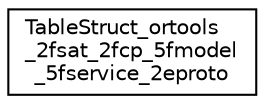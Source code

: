 digraph "Graphical Class Hierarchy"
{
 // LATEX_PDF_SIZE
  edge [fontname="Helvetica",fontsize="10",labelfontname="Helvetica",labelfontsize="10"];
  node [fontname="Helvetica",fontsize="10",shape=record];
  rankdir="LR";
  Node0 [label="TableStruct_ortools\l_2fsat_2fcp_5fmodel\l_5fservice_2eproto",height=0.2,width=0.4,color="black", fillcolor="white", style="filled",URL="$struct_table_struct__ortools__2fsat__2fcp__5fmodel__5fservice__2eproto.html",tooltip=" "];
}
